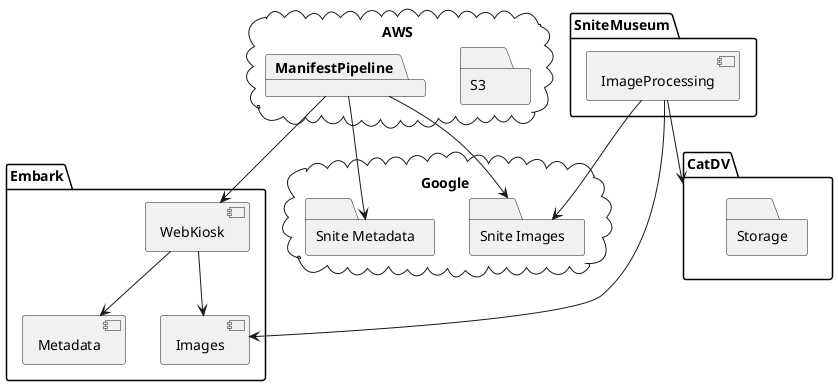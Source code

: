 # Render via PlantUML
# Generated via plantuml-preview (https://github.com/peele/plantuml-preview) in Atom
# package
# node
# folder
# frame
# cloud
# database
# interface
@startuml

package Embark {
  component "Metadata" as EmbarkMetadata
  component "Images" as EmbarkImages
  component "WebKiosk" as EmbarkWebKiosk
  EmbarkWebKiosk --> EmbarkMetadata
  EmbarkWebKiosk --> EmbarkImages
}

package CatDV {
  folder Storage
}

package SniteMuseum {
  component ImageProcessing as SniteImageProcessing
}

cloud Google {
  folder "Snite Metadata" as GoogleSniteMetadata
  folder "Snite Images" as GoogleSniteImages
}

SniteImageProcessing --> GoogleSniteImages
SniteImageProcessing --> EmbarkImages
SniteImageProcessing --> CatDV

cloud AWS {
  folder S3
  package ManifestPipeline
}
ManifestPipeline --> EmbarkWebKiosk
ManifestPipeline --> GoogleSniteMetadata
ManifestPipeline --> GoogleSniteImages
@enduml
